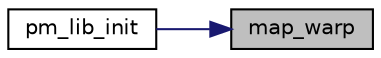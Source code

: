 digraph "map_warp"
{
 // INTERACTIVE_SVG=YES
 // LATEX_PDF_SIZE
  bgcolor="transparent";
  edge [fontname="Helvetica",fontsize="10",labelfontname="Helvetica",labelfontsize="10"];
  node [fontname="Helvetica",fontsize="10",shape=record];
  rankdir="RL";
  Node1 [label="map_warp",height=0.2,width=0.4,color="black", fillcolor="grey75", style="filled", fontcolor="black",tooltip=" "];
  Node1 -> Node2 [dir="back",color="midnightblue",fontsize="10",style="solid",fontname="Helvetica"];
  Node2 [label="pm_lib_init",height=0.2,width=0.4,color="black",URL="$d8/d26/group__PM__FUNCTION__GROUP.html#gac5e218a9b9c8e048756ec1294f7edb7b",tooltip=" "];
}
